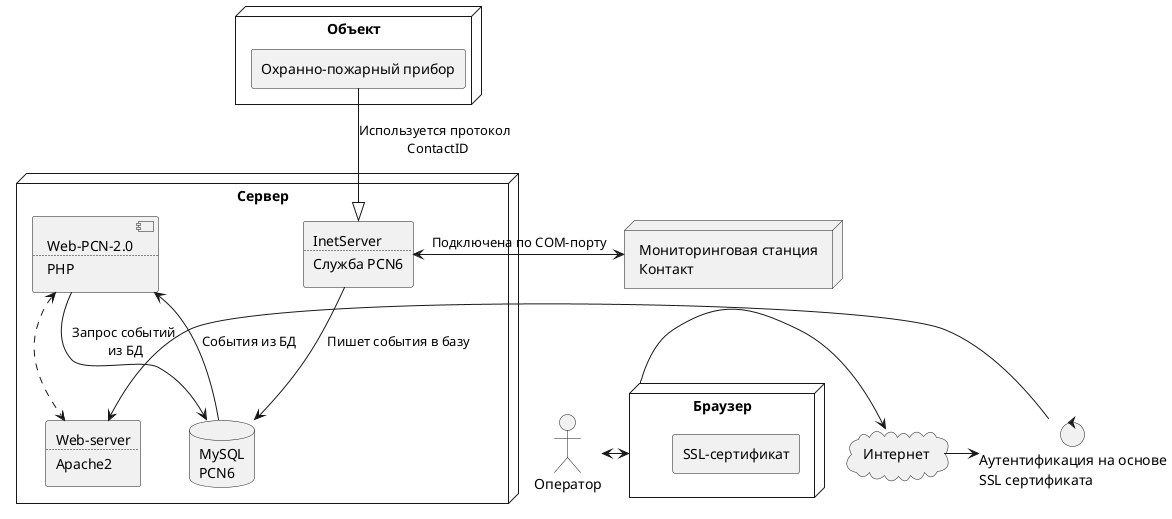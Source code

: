 @startuml
actor Оператор
cloud Интернет
node "Сервер"{
    agent httpd[
    Web-server
    ....
    Apache2
    ]
    component webpcn[
    Web-PCN-2.0
    ....
    PHP
    ]
    database PCNMYSQL[
    MySQL
    PCN6
    ]
    agent InetServer[
    InetServer
    ....
    Служба PCN6
    ]
}

node Объект{
    agent opp [
    Охранно-пожарный прибор
    ]
}
node Contact [
    Мониторинговая станция
    Контакт
]


opp  --|> InetServer : Используется протокол \n ContactID
InetServer <-> Contact : Подключена по COM-порту
InetServer --> PCNMYSQL : Пишет события в базу
webpcn <..> httpd
webpcn --> PCNMYSQL : Запрос событий \nиз БД
webpcn <-- PCNMYSQL : События из БД
control SSL [
    Аутентификация на основе
    SSL сертификата
]

node Браузер{
 agent "SSL-сертификат"
}
Оператор <-> Браузер
Браузер -> Интернет
Интернет -> SSL
SSL -> httpd

@enduml